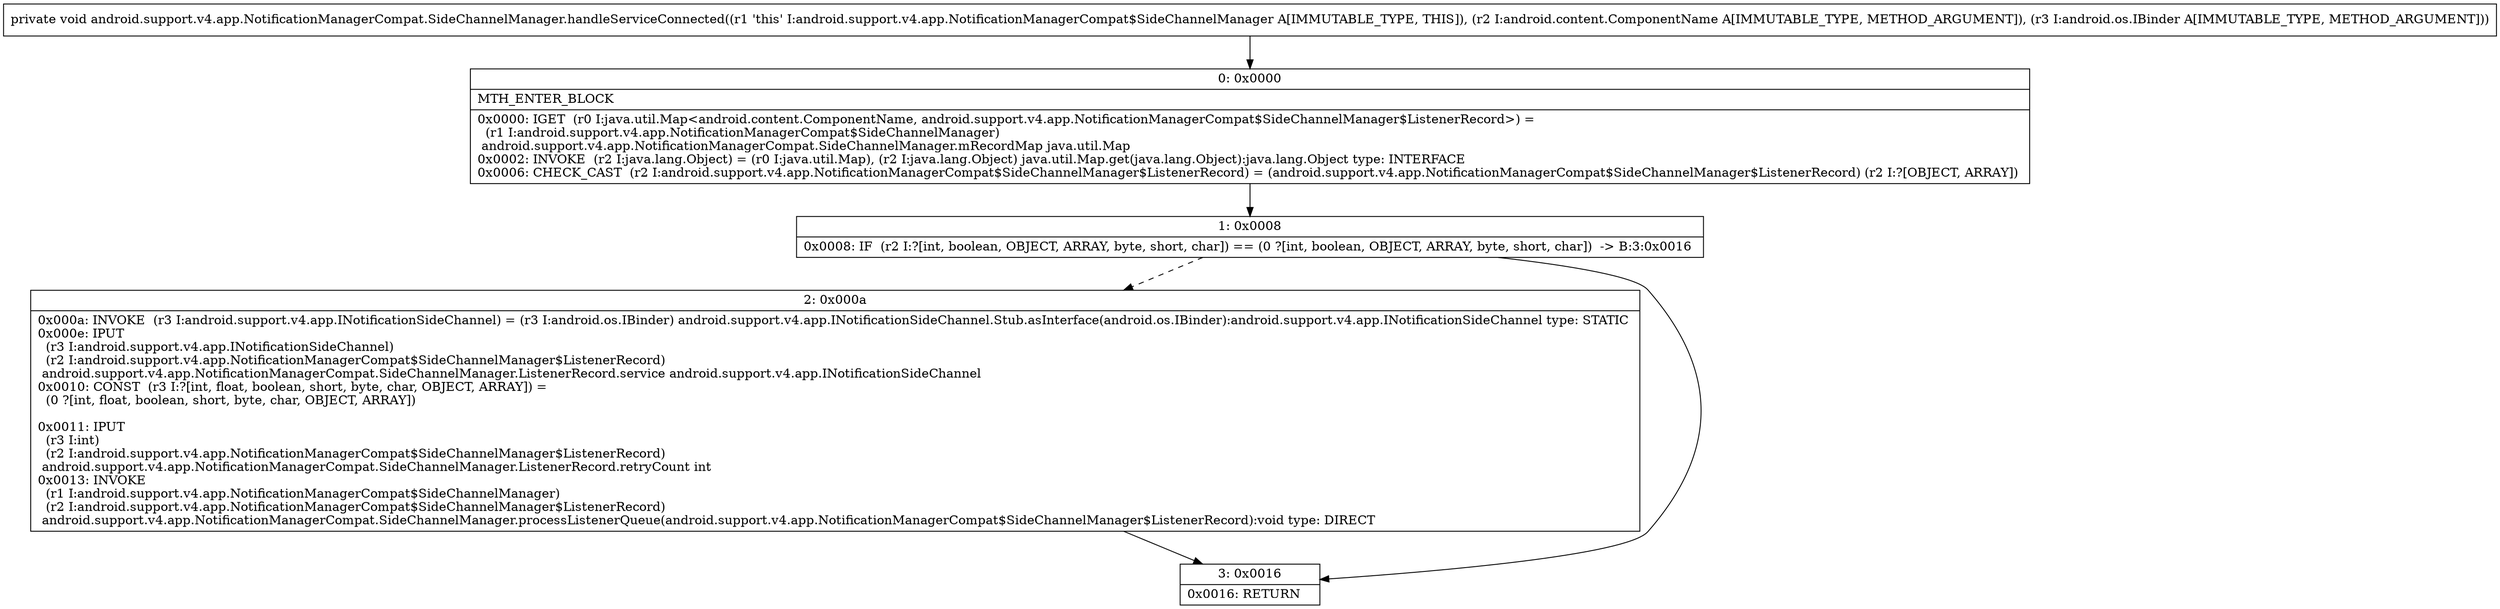 digraph "CFG forandroid.support.v4.app.NotificationManagerCompat.SideChannelManager.handleServiceConnected(Landroid\/content\/ComponentName;Landroid\/os\/IBinder;)V" {
Node_0 [shape=record,label="{0\:\ 0x0000|MTH_ENTER_BLOCK\l|0x0000: IGET  (r0 I:java.util.Map\<android.content.ComponentName, android.support.v4.app.NotificationManagerCompat$SideChannelManager$ListenerRecord\>) = \l  (r1 I:android.support.v4.app.NotificationManagerCompat$SideChannelManager)\l android.support.v4.app.NotificationManagerCompat.SideChannelManager.mRecordMap java.util.Map \l0x0002: INVOKE  (r2 I:java.lang.Object) = (r0 I:java.util.Map), (r2 I:java.lang.Object) java.util.Map.get(java.lang.Object):java.lang.Object type: INTERFACE \l0x0006: CHECK_CAST  (r2 I:android.support.v4.app.NotificationManagerCompat$SideChannelManager$ListenerRecord) = (android.support.v4.app.NotificationManagerCompat$SideChannelManager$ListenerRecord) (r2 I:?[OBJECT, ARRAY]) \l}"];
Node_1 [shape=record,label="{1\:\ 0x0008|0x0008: IF  (r2 I:?[int, boolean, OBJECT, ARRAY, byte, short, char]) == (0 ?[int, boolean, OBJECT, ARRAY, byte, short, char])  \-\> B:3:0x0016 \l}"];
Node_2 [shape=record,label="{2\:\ 0x000a|0x000a: INVOKE  (r3 I:android.support.v4.app.INotificationSideChannel) = (r3 I:android.os.IBinder) android.support.v4.app.INotificationSideChannel.Stub.asInterface(android.os.IBinder):android.support.v4.app.INotificationSideChannel type: STATIC \l0x000e: IPUT  \l  (r3 I:android.support.v4.app.INotificationSideChannel)\l  (r2 I:android.support.v4.app.NotificationManagerCompat$SideChannelManager$ListenerRecord)\l android.support.v4.app.NotificationManagerCompat.SideChannelManager.ListenerRecord.service android.support.v4.app.INotificationSideChannel \l0x0010: CONST  (r3 I:?[int, float, boolean, short, byte, char, OBJECT, ARRAY]) = \l  (0 ?[int, float, boolean, short, byte, char, OBJECT, ARRAY])\l \l0x0011: IPUT  \l  (r3 I:int)\l  (r2 I:android.support.v4.app.NotificationManagerCompat$SideChannelManager$ListenerRecord)\l android.support.v4.app.NotificationManagerCompat.SideChannelManager.ListenerRecord.retryCount int \l0x0013: INVOKE  \l  (r1 I:android.support.v4.app.NotificationManagerCompat$SideChannelManager)\l  (r2 I:android.support.v4.app.NotificationManagerCompat$SideChannelManager$ListenerRecord)\l android.support.v4.app.NotificationManagerCompat.SideChannelManager.processListenerQueue(android.support.v4.app.NotificationManagerCompat$SideChannelManager$ListenerRecord):void type: DIRECT \l}"];
Node_3 [shape=record,label="{3\:\ 0x0016|0x0016: RETURN   \l}"];
MethodNode[shape=record,label="{private void android.support.v4.app.NotificationManagerCompat.SideChannelManager.handleServiceConnected((r1 'this' I:android.support.v4.app.NotificationManagerCompat$SideChannelManager A[IMMUTABLE_TYPE, THIS]), (r2 I:android.content.ComponentName A[IMMUTABLE_TYPE, METHOD_ARGUMENT]), (r3 I:android.os.IBinder A[IMMUTABLE_TYPE, METHOD_ARGUMENT])) }"];
MethodNode -> Node_0;
Node_0 -> Node_1;
Node_1 -> Node_2[style=dashed];
Node_1 -> Node_3;
Node_2 -> Node_3;
}

